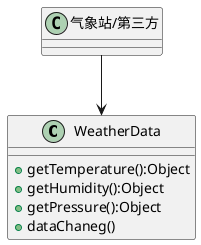 @startuml

class WeatherData{
    + getTemperature():Object
    + getHumidity():Object
    + getPressure():Object
    + dataChaneg()
}

class 气象站/第三方{
}

"气象站/第三方" --> WeatherData

@enduml
